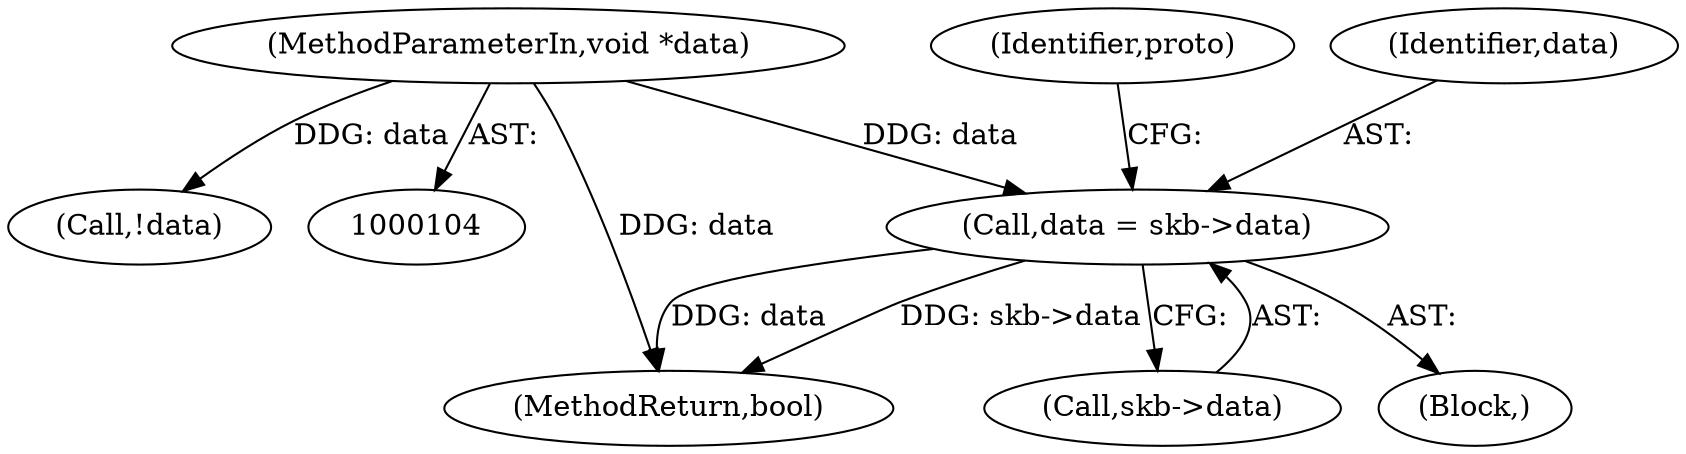 digraph "0_linux_a6e544b0a88b53114bfa5a57e21b7be7a8dfc9d0@pointer" {
"1000131" [label="(Call,data = skb->data)"];
"1000108" [label="(MethodParameterIn,void *data)"];
"1000130" [label="(Block,)"];
"1000777" [label="(MethodReturn,bool)"];
"1000131" [label="(Call,data = skb->data)"];
"1000108" [label="(MethodParameterIn,void *data)"];
"1000133" [label="(Call,skb->data)"];
"1000128" [label="(Call,!data)"];
"1000137" [label="(Identifier,proto)"];
"1000132" [label="(Identifier,data)"];
"1000131" -> "1000130"  [label="AST: "];
"1000131" -> "1000133"  [label="CFG: "];
"1000132" -> "1000131"  [label="AST: "];
"1000133" -> "1000131"  [label="AST: "];
"1000137" -> "1000131"  [label="CFG: "];
"1000131" -> "1000777"  [label="DDG: data"];
"1000131" -> "1000777"  [label="DDG: skb->data"];
"1000108" -> "1000131"  [label="DDG: data"];
"1000108" -> "1000104"  [label="AST: "];
"1000108" -> "1000777"  [label="DDG: data"];
"1000108" -> "1000128"  [label="DDG: data"];
}
